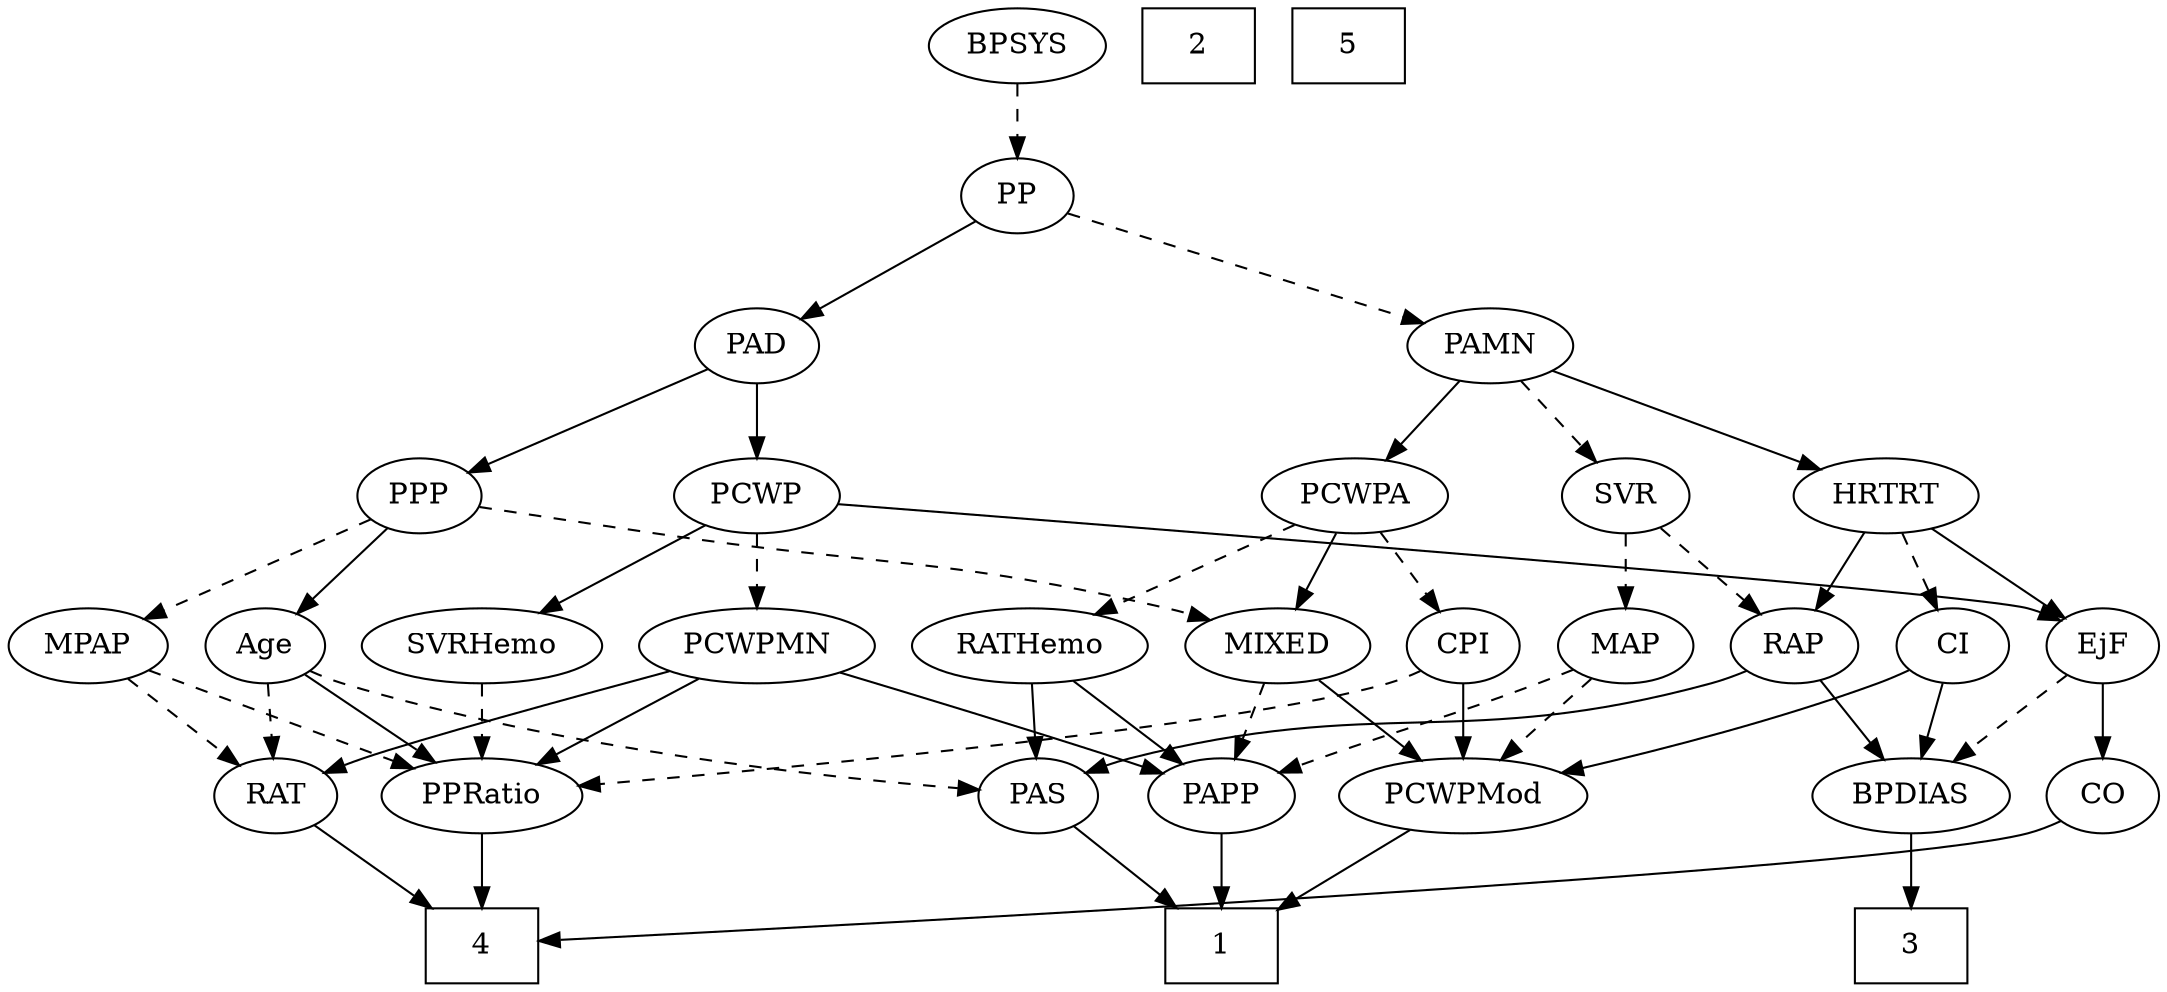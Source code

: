 strict digraph {
	graph [bb="0,0,962.1,468"];
	node [label="\N"];
	1	[height=0.5,
		pos="533.1,18",
		shape=box,
		width=0.75];
	2	[height=0.5,
		pos="523.1,450",
		shape=box,
		width=0.75];
	3	[height=0.5,
		pos="848.1,18",
		shape=box,
		width=0.75];
	4	[height=0.5,
		pos="210.1,18",
		shape=box,
		width=0.75];
	5	[height=0.5,
		pos="595.1,450",
		shape=box,
		width=0.75];
	Age	[height=0.5,
		pos="115.1,162",
		width=0.75];
	PAS	[height=0.5,
		pos="449.1,90",
		width=0.75];
	Age -> PAS	[pos="e,422.22,93.372 135.66,150.15 140.61,147.86 145.96,145.64 151.1,144 242.53,114.85 355.17,100.32 412.23,94.382",
		style=dashed];
	RAT	[height=0.5,
		pos="120.1,90",
		width=0.75827];
	Age -> RAT	[pos="e,118.88,108.1 116.33,143.7 116.88,135.98 117.55,126.71 118.16,118.11",
		style=dashed];
	PPRatio	[height=0.5,
		pos="210.1,90",
		width=1.1013];
	Age -> PPRatio	[pos="e,190.15,105.7 132.52,148.16 146.26,138.04 165.7,123.71 181.69,111.93",
		style=solid];
	EjF	[height=0.5,
		pos="935.1,162",
		width=0.75];
	CO	[height=0.5,
		pos="935.1,90",
		width=0.75];
	EjF -> CO	[pos="e,935.1,108.1 935.1,143.7 935.1,135.98 935.1,126.71 935.1,118.11",
		style=solid];
	BPDIAS	[height=0.5,
		pos="848.1,90",
		width=1.1735];
	EjF -> BPDIAS	[pos="e,866.93,106.16 918.32,147.5 906.02,137.61 889.07,123.96 874.9,112.56",
		style=dashed];
	RAP	[height=0.5,
		pos="790.1,162",
		width=0.77632];
	RAP -> PAS	[pos="e,471.07,100.86 769.2,149.82 764.35,147.6 759.13,145.5 754.1,144 641.43,110.52 605.79,137.82 492.1,108 488.28,107 484.33,105.75 \
480.46,104.39",
		style=solid];
	RAP -> BPDIAS	[pos="e,834.73,107.13 802.68,145.81 810.15,136.8 819.78,125.18 828.25,114.95",
		style=solid];
	MIXED	[height=0.5,
		pos="553.1,162",
		width=1.1193];
	PCWPMod	[height=0.5,
		pos="638.1,90",
		width=1.4443];
	MIXED -> PCWPMod	[pos="e,618.8,106.89 571.54,145.81 583,136.38 597.93,124.08 610.74,113.53",
		style=solid];
	PAPP	[height=0.5,
		pos="533.1,90",
		width=0.88464];
	MIXED -> PAPP	[pos="e,538.03,108.28 548.26,144.05 546.03,136.26 543.33,126.82 540.83,118.08",
		style=dashed];
	MPAP	[height=0.5,
		pos="35.097,162",
		width=0.97491];
	MPAP -> RAT	[pos="e,103.54,104.64 53.123,146.15 65.472,135.98 82.003,122.37 95.552,111.21",
		style=dashed];
	MPAP -> PPRatio	[pos="e,181.36,102.5 62.057,150.22 91.465,138.45 138.77,119.53 171.97,106.25",
		style=dashed];
	BPSYS	[height=0.5,
		pos="440.1,450",
		width=1.0471];
	PP	[height=0.5,
		pos="440.1,378",
		width=0.75];
	BPSYS -> PP	[pos="e,440.1,396.1 440.1,431.7 440.1,423.98 440.1,414.71 440.1,406.11",
		style=dashed];
	PAD	[height=0.5,
		pos="328.1,306",
		width=0.79437];
	PPP	[height=0.5,
		pos="182.1,234",
		width=0.75];
	PAD -> PPP	[pos="e,203.53,245.27 305.92,294.37 281.09,282.46 240.68,263.09 212.81,249.73",
		style=solid];
	PCWP	[height=0.5,
		pos="328.1,234",
		width=0.97491];
	PAD -> PCWP	[pos="e,328.1,252.1 328.1,287.7 328.1,279.98 328.1,270.71 328.1,262.11",
		style=solid];
	CO -> 4	[pos="e,237.46,20.516 915.03,77.951 909.96,75.607 904.44,73.416 899.1,72 836.01,55.286 382.34,28.692 247.68,21.091",
		style=solid];
	PAS -> 1	[pos="e,512.48,36.18 465.29,75.503 476.43,66.225 491.51,53.656 504.62,42.728",
		style=solid];
	PAMN	[height=0.5,
		pos="651.1,306",
		width=1.011];
	SVR	[height=0.5,
		pos="714.1,234",
		width=0.77632];
	PAMN -> SVR	[pos="e,700.72,249.86 665.39,289.12 673.84,279.73 684.67,267.7 693.97,257.36",
		style=dashed];
	PCWPA	[height=0.5,
		pos="589.1,234",
		width=1.1555];
	PAMN -> PCWPA	[pos="e,603.54,251.31 637.03,289.12 629.13,280.2 619.13,268.91 610.3,258.94",
		style=solid];
	HRTRT	[height=0.5,
		pos="831.1,234",
		width=1.1013];
	PAMN -> HRTRT	[pos="e,801.84,246.38 678.83,294.22 709.16,282.42 758.02,263.42 792.18,250.13",
		style=solid];
	RATHemo	[height=0.5,
		pos="445.1,162",
		width=1.3721];
	RATHemo -> PAS	[pos="e,448.12,108.1 446.09,143.7 446.53,135.98 447.06,126.71 447.55,118.11",
		style=solid];
	RATHemo -> PAPP	[pos="e,515.41,105.07 464.63,145.46 477.21,135.46 493.7,122.34 507.35,111.48",
		style=solid];
	CPI	[height=0.5,
		pos="638.1,162",
		width=0.75];
	CPI -> PCWPMod	[pos="e,638.1,108.1 638.1,143.7 638.1,135.98 638.1,126.71 638.1,118.11",
		style=solid];
	CPI -> PPRatio	[pos="e,248.39,94.669 617.58,149.99 612.63,147.71 607.27,145.53 602.1,144 538.68,125.23 348.76,104.7 258.62,95.685",
		style=dashed];
	RAT -> 4	[pos="e,188.13,36.082 137.03,75.834 149.11,66.431 165.7,53.529 180.02,42.394",
		style=solid];
	SVR -> RAP	[pos="e,774.74,177.14 729.48,218.83 740.29,208.87 754.95,195.37 767.15,184.14",
		style=dashed];
	MAP	[height=0.5,
		pos="714.1,162",
		width=0.84854];
	SVR -> MAP	[pos="e,714.1,180.1 714.1,215.7 714.1,207.98 714.1,198.71 714.1,190.11",
		style=dashed];
	PCWPMod -> 1	[pos="e,558.79,36.127 615.31,73.811 601.27,64.447 582.99,52.262 567.24,41.76",
		style=solid];
	PCWPA -> MIXED	[pos="e,561.73,179.79 580.38,216.05 576.18,207.89 571.05,197.91 566.38,188.82",
		style=solid];
	PCWPA -> RATHemo	[pos="e,473.43,176.77 562.35,220 539.92,209.09 507.64,193.4 482.62,181.24",
		style=dashed];
	PCWPA -> CPI	[pos="e,627.24,178.51 600.71,216.41 606.86,207.62 614.53,196.66 621.32,186.96",
		style=dashed];
	PCWPMN	[height=0.5,
		pos="328.1,162",
		width=1.3902];
	PCWPMN -> RAT	[pos="e,142.52,100.7 290.31,150.02 256.26,139.88 204.95,124.02 161.1,108 158.15,106.92 155.11,105.76 152.07,104.57",
		style=solid];
	PCWPMN -> PPRatio	[pos="e,233.2,104.7 303.36,146.33 285.51,135.74 261.25,121.35 241.95,109.9",
		style=solid];
	PCWPMN -> PAPP	[pos="e,506.96,100.33 363.69,149.15 395.54,138.51 443.5,122.39 485.1,108 489.09,106.62 493.27,105.16 497.42,103.7",
		style=solid];
	SVRHemo	[height=0.5,
		pos="210.1,162",
		width=1.3902];
	SVRHemo -> PPRatio	[pos="e,210.1,108.1 210.1,143.7 210.1,135.98 210.1,126.71 210.1,118.11",
		style=dashed];
	BPDIAS -> 3	[pos="e,848.1,36.104 848.1,71.697 848.1,63.983 848.1,54.712 848.1,46.112",
		style=solid];
	MAP -> PCWPMod	[pos="e,655.68,107.2 698.35,146.5 688.25,137.19 674.9,124.9 663.34,114.25",
		style=dashed];
	MAP -> PAPP	[pos="e,558.67,100.95 690.06,150.57 684.82,148.36 679.29,146.06 674.1,144 631.37,127 620.1,124.29 577.1,108 574.2,106.9 571.21,105.76 \
568.2,104.61",
		style=dashed];
	PP -> PAD	[pos="e,347.94,319.4 421.1,365.13 403.37,354.05 376.7,337.38 356.46,324.73",
		style=solid];
	PP -> PAMN	[pos="e,621.65,316.77 463.89,369.11 499.89,357.16 568.58,334.38 612,319.97",
		style=dashed];
	PPP -> Age	[pos="e,128.96,177.49 168.21,218.5 158.96,208.83 146.63,195.94 136.17,185.02",
		style=solid];
	PPP -> MIXED	[pos="e,522.93,174.15 208.09,228.65 228.7,225.21 258.24,220.28 284.1,216 381.41,199.89 407.41,203.96 503.1,180 506.44,179.16 509.89,178.2 \
513.33,177.18",
		style=dashed];
	PPP -> MPAP	[pos="e,59.94,174.83 160.72,222.82 136.68,211.37 97.321,192.63 69.06,179.17",
		style=dashed];
	PPRatio -> 4	[pos="e,210.1,36.104 210.1,71.697 210.1,63.983 210.1,54.712 210.1,46.112",
		style=solid];
	PCWP -> EjF	[pos="e,914.63,174.17 362.41,230.15 481.79,220.18 873.08,187.11 899.1,180 901.05,179.47 903.02,178.83 904.99,178.13",
		style=solid];
	PCWP -> PCWPMN	[pos="e,328.1,180.1 328.1,215.7 328.1,207.98 328.1,198.71 328.1,190.11",
		style=dashed];
	PCWP -> SVRHemo	[pos="e,235.05,177.8 305.9,219.83 288.42,209.46 263.75,194.83 243.83,183.01",
		style=solid];
	CI	[height=0.5,
		pos="863.1,162",
		width=0.75];
	CI -> PCWPMod	[pos="e,680.41,100.7 842.03,150.33 837.19,148.08 832.02,145.84 827.1,144 781.82,127.1 728.7,112.66 690.33,103.14",
		style=solid];
	CI -> BPDIAS	[pos="e,851.8,108.28 859.47,144.05 857.8,136.26 855.77,126.82 853.9,118.08",
		style=solid];
	PAPP -> 1	[pos="e,533.1,36.104 533.1,71.697 533.1,63.983 533.1,54.712 533.1,46.112",
		style=solid];
	HRTRT -> EjF	[pos="e,916.61,175.44 852.39,218.67 868.49,207.83 890.69,192.89 908.04,181.21",
		style=solid];
	HRTRT -> RAP	[pos="e,799.46,178.99 821.38,216.41 816.36,207.83 810.12,197.19 804.55,187.67",
		style=solid];
	HRTRT -> CI	[pos="e,855.64,179.31 838.84,216.05 842.63,207.77 847.27,197.62 851.47,188.42",
		style=dashed];
}
